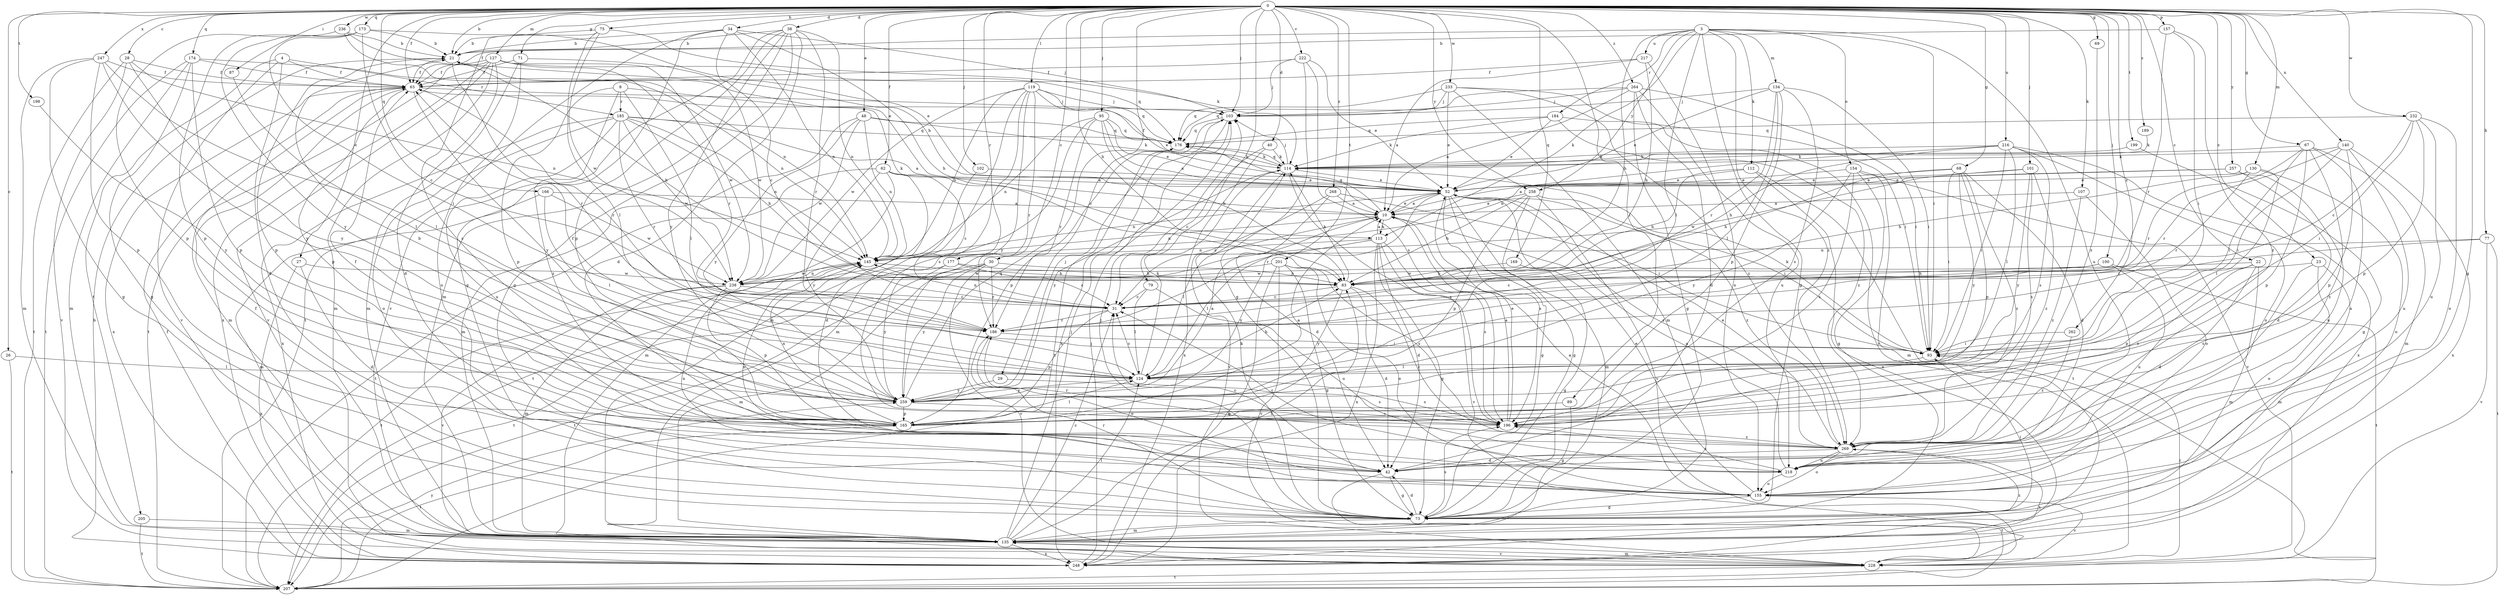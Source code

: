 strict digraph  {
0;
3;
4;
8;
10;
21;
22;
23;
26;
27;
28;
29;
30;
31;
34;
38;
40;
42;
48;
52;
62;
63;
67;
68;
69;
71;
73;
75;
77;
79;
83;
87;
89;
93;
95;
100;
101;
102;
103;
107;
112;
113;
114;
119;
124;
127;
130;
134;
135;
140;
145;
154;
155;
157;
165;
166;
169;
173;
174;
176;
177;
184;
185;
186;
189;
196;
198;
199;
201;
205;
207;
216;
217;
218;
222;
228;
232;
233;
236;
238;
247;
248;
257;
258;
259;
262;
264;
268;
269;
0 -> 21  [label=b];
0 -> 22  [label=c];
0 -> 23  [label=c];
0 -> 26  [label=c];
0 -> 27  [label=c];
0 -> 28  [label=c];
0 -> 29  [label=c];
0 -> 30  [label=c];
0 -> 34  [label=d];
0 -> 38  [label=d];
0 -> 40  [label=d];
0 -> 48  [label=e];
0 -> 62  [label=f];
0 -> 63  [label=f];
0 -> 67  [label=g];
0 -> 68  [label=g];
0 -> 69  [label=g];
0 -> 71  [label=g];
0 -> 73  [label=g];
0 -> 75  [label=h];
0 -> 77  [label=h];
0 -> 79  [label=h];
0 -> 83  [label=h];
0 -> 87  [label=i];
0 -> 89  [label=i];
0 -> 95  [label=j];
0 -> 100  [label=j];
0 -> 101  [label=j];
0 -> 102  [label=j];
0 -> 103  [label=j];
0 -> 107  [label=k];
0 -> 119  [label=l];
0 -> 127  [label=m];
0 -> 130  [label=m];
0 -> 140  [label=n];
0 -> 157  [label=p];
0 -> 166  [label=q];
0 -> 169  [label=q];
0 -> 173  [label=q];
0 -> 174  [label=q];
0 -> 177  [label=r];
0 -> 189  [label=s];
0 -> 198  [label=t];
0 -> 199  [label=t];
0 -> 201  [label=t];
0 -> 216  [label=u];
0 -> 222  [label=v];
0 -> 232  [label=w];
0 -> 233  [label=w];
0 -> 236  [label=w];
0 -> 247  [label=x];
0 -> 257  [label=y];
0 -> 258  [label=y];
0 -> 262  [label=z];
0 -> 264  [label=z];
0 -> 268  [label=z];
3 -> 63  [label=f];
3 -> 73  [label=g];
3 -> 83  [label=h];
3 -> 93  [label=i];
3 -> 112  [label=k];
3 -> 113  [label=k];
3 -> 124  [label=l];
3 -> 134  [label=m];
3 -> 154  [label=o];
3 -> 184  [label=r];
3 -> 217  [label=u];
3 -> 218  [label=u];
3 -> 258  [label=y];
3 -> 269  [label=z];
4 -> 42  [label=d];
4 -> 63  [label=f];
4 -> 185  [label=r];
4 -> 205  [label=t];
4 -> 228  [label=v];
8 -> 113  [label=k];
8 -> 124  [label=l];
8 -> 165  [label=p];
8 -> 185  [label=r];
8 -> 269  [label=z];
10 -> 52  [label=e];
10 -> 113  [label=k];
10 -> 124  [label=l];
10 -> 145  [label=n];
10 -> 176  [label=q];
21 -> 63  [label=f];
21 -> 83  [label=h];
21 -> 165  [label=p];
21 -> 186  [label=r];
22 -> 42  [label=d];
22 -> 135  [label=m];
22 -> 165  [label=p];
22 -> 196  [label=s];
22 -> 238  [label=w];
23 -> 135  [label=m];
23 -> 155  [label=o];
23 -> 196  [label=s];
23 -> 238  [label=w];
26 -> 124  [label=l];
26 -> 207  [label=t];
27 -> 42  [label=d];
27 -> 238  [label=w];
27 -> 248  [label=x];
28 -> 63  [label=f];
28 -> 145  [label=n];
28 -> 207  [label=t];
28 -> 228  [label=v];
28 -> 259  [label=y];
29 -> 196  [label=s];
29 -> 259  [label=y];
30 -> 83  [label=h];
30 -> 135  [label=m];
30 -> 186  [label=r];
30 -> 207  [label=t];
30 -> 228  [label=v];
30 -> 259  [label=y];
31 -> 145  [label=n];
31 -> 165  [label=p];
31 -> 186  [label=r];
34 -> 21  [label=b];
34 -> 31  [label=c];
34 -> 73  [label=g];
34 -> 83  [label=h];
34 -> 103  [label=j];
34 -> 145  [label=n];
34 -> 207  [label=t];
38 -> 21  [label=b];
38 -> 42  [label=d];
38 -> 73  [label=g];
38 -> 135  [label=m];
38 -> 145  [label=n];
38 -> 165  [label=p];
38 -> 186  [label=r];
38 -> 228  [label=v];
38 -> 259  [label=y];
40 -> 31  [label=c];
40 -> 114  [label=k];
40 -> 248  [label=x];
42 -> 31  [label=c];
42 -> 73  [label=g];
42 -> 207  [label=t];
48 -> 114  [label=k];
48 -> 135  [label=m];
48 -> 145  [label=n];
48 -> 176  [label=q];
48 -> 238  [label=w];
48 -> 259  [label=y];
52 -> 10  [label=a];
52 -> 21  [label=b];
52 -> 73  [label=g];
52 -> 93  [label=i];
52 -> 135  [label=m];
52 -> 145  [label=n];
52 -> 186  [label=r];
52 -> 196  [label=s];
52 -> 269  [label=z];
62 -> 31  [label=c];
62 -> 42  [label=d];
62 -> 52  [label=e];
62 -> 135  [label=m];
62 -> 207  [label=t];
62 -> 259  [label=y];
63 -> 103  [label=j];
63 -> 135  [label=m];
63 -> 165  [label=p];
63 -> 186  [label=r];
63 -> 248  [label=x];
63 -> 259  [label=y];
67 -> 93  [label=i];
67 -> 114  [label=k];
67 -> 135  [label=m];
67 -> 165  [label=p];
67 -> 186  [label=r];
67 -> 218  [label=u];
67 -> 269  [label=z];
68 -> 42  [label=d];
68 -> 52  [label=e];
68 -> 83  [label=h];
68 -> 93  [label=i];
68 -> 165  [label=p];
68 -> 259  [label=y];
68 -> 269  [label=z];
69 -> 269  [label=z];
71 -> 63  [label=f];
71 -> 135  [label=m];
71 -> 155  [label=o];
71 -> 238  [label=w];
73 -> 42  [label=d];
73 -> 63  [label=f];
73 -> 93  [label=i];
73 -> 103  [label=j];
73 -> 114  [label=k];
73 -> 135  [label=m];
73 -> 186  [label=r];
73 -> 196  [label=s];
75 -> 21  [label=b];
75 -> 114  [label=k];
75 -> 124  [label=l];
75 -> 196  [label=s];
75 -> 238  [label=w];
77 -> 31  [label=c];
77 -> 145  [label=n];
77 -> 207  [label=t];
77 -> 228  [label=v];
79 -> 31  [label=c];
79 -> 124  [label=l];
79 -> 218  [label=u];
83 -> 31  [label=c];
83 -> 42  [label=d];
83 -> 114  [label=k];
83 -> 259  [label=y];
83 -> 269  [label=z];
87 -> 124  [label=l];
89 -> 73  [label=g];
89 -> 165  [label=p];
93 -> 114  [label=k];
93 -> 124  [label=l];
95 -> 10  [label=a];
95 -> 52  [label=e];
95 -> 83  [label=h];
95 -> 135  [label=m];
95 -> 145  [label=n];
95 -> 176  [label=q];
95 -> 186  [label=r];
100 -> 31  [label=c];
100 -> 83  [label=h];
100 -> 207  [label=t];
100 -> 218  [label=u];
101 -> 52  [label=e];
101 -> 196  [label=s];
101 -> 238  [label=w];
101 -> 259  [label=y];
101 -> 269  [label=z];
102 -> 52  [label=e];
102 -> 207  [label=t];
103 -> 176  [label=q];
103 -> 207  [label=t];
103 -> 248  [label=x];
107 -> 10  [label=a];
107 -> 155  [label=o];
107 -> 269  [label=z];
112 -> 52  [label=e];
112 -> 83  [label=h];
112 -> 207  [label=t];
112 -> 248  [label=x];
113 -> 10  [label=a];
113 -> 42  [label=d];
113 -> 73  [label=g];
113 -> 124  [label=l];
113 -> 145  [label=n];
113 -> 196  [label=s];
113 -> 228  [label=v];
113 -> 248  [label=x];
113 -> 259  [label=y];
114 -> 52  [label=e];
114 -> 63  [label=f];
114 -> 103  [label=j];
114 -> 176  [label=q];
114 -> 196  [label=s];
114 -> 228  [label=v];
114 -> 259  [label=y];
119 -> 52  [label=e];
119 -> 103  [label=j];
119 -> 135  [label=m];
119 -> 145  [label=n];
119 -> 176  [label=q];
119 -> 186  [label=r];
119 -> 196  [label=s];
119 -> 238  [label=w];
119 -> 259  [label=y];
124 -> 31  [label=c];
124 -> 63  [label=f];
124 -> 83  [label=h];
124 -> 114  [label=k];
124 -> 196  [label=s];
124 -> 259  [label=y];
127 -> 42  [label=d];
127 -> 63  [label=f];
127 -> 135  [label=m];
127 -> 176  [label=q];
127 -> 186  [label=r];
127 -> 207  [label=t];
127 -> 228  [label=v];
127 -> 238  [label=w];
127 -> 248  [label=x];
130 -> 52  [label=e];
130 -> 83  [label=h];
130 -> 124  [label=l];
130 -> 155  [label=o];
130 -> 186  [label=r];
134 -> 52  [label=e];
134 -> 93  [label=i];
134 -> 103  [label=j];
134 -> 124  [label=l];
134 -> 165  [label=p];
134 -> 186  [label=r];
134 -> 196  [label=s];
135 -> 31  [label=c];
135 -> 83  [label=h];
135 -> 103  [label=j];
135 -> 124  [label=l];
135 -> 228  [label=v];
135 -> 248  [label=x];
135 -> 269  [label=z];
140 -> 93  [label=i];
140 -> 114  [label=k];
140 -> 165  [label=p];
140 -> 186  [label=r];
140 -> 218  [label=u];
140 -> 248  [label=x];
145 -> 83  [label=h];
145 -> 207  [label=t];
145 -> 238  [label=w];
154 -> 52  [label=e];
154 -> 73  [label=g];
154 -> 135  [label=m];
154 -> 196  [label=s];
154 -> 228  [label=v];
154 -> 259  [label=y];
155 -> 10  [label=a];
155 -> 52  [label=e];
155 -> 73  [label=g];
155 -> 145  [label=n];
155 -> 228  [label=v];
157 -> 21  [label=b];
157 -> 93  [label=i];
157 -> 186  [label=r];
157 -> 269  [label=z];
165 -> 10  [label=a];
165 -> 63  [label=f];
165 -> 124  [label=l];
165 -> 145  [label=n];
165 -> 207  [label=t];
166 -> 10  [label=a];
166 -> 124  [label=l];
166 -> 135  [label=m];
166 -> 238  [label=w];
169 -> 73  [label=g];
169 -> 83  [label=h];
173 -> 21  [label=b];
173 -> 31  [label=c];
173 -> 52  [label=e];
173 -> 93  [label=i];
173 -> 165  [label=p];
173 -> 259  [label=y];
174 -> 63  [label=f];
174 -> 73  [label=g];
174 -> 135  [label=m];
174 -> 145  [label=n];
174 -> 165  [label=p];
174 -> 207  [label=t];
176 -> 114  [label=k];
176 -> 165  [label=p];
177 -> 31  [label=c];
177 -> 83  [label=h];
177 -> 207  [label=t];
177 -> 259  [label=y];
184 -> 52  [label=e];
184 -> 114  [label=k];
184 -> 176  [label=q];
184 -> 228  [label=v];
184 -> 269  [label=z];
185 -> 10  [label=a];
185 -> 83  [label=h];
185 -> 145  [label=n];
185 -> 155  [label=o];
185 -> 176  [label=q];
185 -> 186  [label=r];
185 -> 218  [label=u];
185 -> 238  [label=w];
185 -> 248  [label=x];
186 -> 93  [label=i];
186 -> 155  [label=o];
189 -> 114  [label=k];
196 -> 10  [label=a];
196 -> 52  [label=e];
196 -> 269  [label=z];
198 -> 259  [label=y];
199 -> 73  [label=g];
199 -> 114  [label=k];
201 -> 73  [label=g];
201 -> 155  [label=o];
201 -> 196  [label=s];
201 -> 228  [label=v];
201 -> 238  [label=w];
201 -> 248  [label=x];
205 -> 135  [label=m];
205 -> 207  [label=t];
207 -> 259  [label=y];
216 -> 83  [label=h];
216 -> 93  [label=i];
216 -> 114  [label=k];
216 -> 124  [label=l];
216 -> 145  [label=n];
216 -> 155  [label=o];
216 -> 196  [label=s];
216 -> 248  [label=x];
217 -> 10  [label=a];
217 -> 63  [label=f];
217 -> 83  [label=h];
217 -> 155  [label=o];
218 -> 10  [label=a];
218 -> 31  [label=c];
218 -> 145  [label=n];
218 -> 155  [label=o];
218 -> 196  [label=s];
222 -> 52  [label=e];
222 -> 63  [label=f];
222 -> 73  [label=g];
222 -> 103  [label=j];
222 -> 196  [label=s];
228 -> 93  [label=i];
228 -> 135  [label=m];
228 -> 207  [label=t];
232 -> 31  [label=c];
232 -> 93  [label=i];
232 -> 155  [label=o];
232 -> 165  [label=p];
232 -> 176  [label=q];
232 -> 218  [label=u];
233 -> 52  [label=e];
233 -> 93  [label=i];
233 -> 103  [label=j];
233 -> 135  [label=m];
233 -> 176  [label=q];
233 -> 269  [label=z];
236 -> 21  [label=b];
236 -> 52  [label=e];
236 -> 145  [label=n];
236 -> 165  [label=p];
238 -> 31  [label=c];
238 -> 135  [label=m];
238 -> 145  [label=n];
238 -> 165  [label=p];
238 -> 228  [label=v];
247 -> 63  [label=f];
247 -> 73  [label=g];
247 -> 124  [label=l];
247 -> 135  [label=m];
247 -> 165  [label=p];
247 -> 259  [label=y];
248 -> 21  [label=b];
248 -> 63  [label=f];
248 -> 103  [label=j];
257 -> 10  [label=a];
257 -> 42  [label=d];
257 -> 52  [label=e];
257 -> 218  [label=u];
258 -> 10  [label=a];
258 -> 73  [label=g];
258 -> 83  [label=h];
258 -> 165  [label=p];
258 -> 228  [label=v];
258 -> 269  [label=z];
259 -> 10  [label=a];
259 -> 21  [label=b];
259 -> 103  [label=j];
259 -> 165  [label=p];
259 -> 176  [label=q];
259 -> 196  [label=s];
262 -> 93  [label=i];
262 -> 269  [label=z];
264 -> 10  [label=a];
264 -> 42  [label=d];
264 -> 73  [label=g];
264 -> 93  [label=i];
264 -> 103  [label=j];
264 -> 176  [label=q];
264 -> 218  [label=u];
268 -> 10  [label=a];
268 -> 31  [label=c];
268 -> 42  [label=d];
268 -> 93  [label=i];
269 -> 42  [label=d];
269 -> 52  [label=e];
269 -> 155  [label=o];
269 -> 186  [label=r];
269 -> 218  [label=u];
269 -> 248  [label=x];
}
